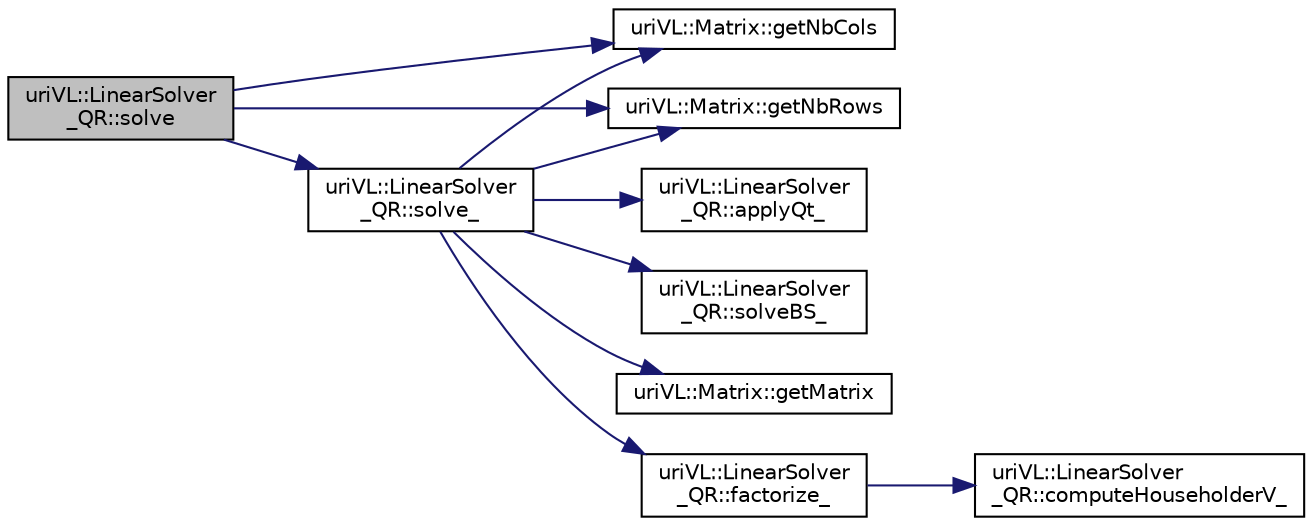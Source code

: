 digraph "uriVL::LinearSolver_QR::solve"
{
  edge [fontname="Helvetica",fontsize="10",labelfontname="Helvetica",labelfontsize="10"];
  node [fontname="Helvetica",fontsize="10",shape=record];
  rankdir="LR";
  Node1 [label="uriVL::LinearSolver\l_QR::solve",height=0.2,width=0.4,color="black", fillcolor="grey75", style="filled", fontcolor="black"];
  Node1 -> Node2 [color="midnightblue",fontsize="10",style="solid",fontname="Helvetica"];
  Node2 [label="uriVL::Matrix::getNbCols",height=0.2,width=0.4,color="black", fillcolor="white", style="filled",URL="$classuriVL_1_1Matrix.html#ad31ec31b060abc8b63e04d670acc1041",tooltip="This function returns a int corresponding to the number of columns in this "];
  Node1 -> Node3 [color="midnightblue",fontsize="10",style="solid",fontname="Helvetica"];
  Node3 [label="uriVL::Matrix::getNbRows",height=0.2,width=0.4,color="black", fillcolor="white", style="filled",URL="$classuriVL_1_1Matrix.html#a15c065f33d719d09ec6158dc46af09aa",tooltip="This function returns a int corresponding to the number of rows in this "];
  Node1 -> Node4 [color="midnightblue",fontsize="10",style="solid",fontname="Helvetica"];
  Node4 [label="uriVL::LinearSolver\l_QR::solve_",height=0.2,width=0.4,color="black", fillcolor="white", style="filled",URL="$classuriVL_1_1LinearSolver__QR.html#a9ff202569010c3caa4ed3a03336a66f6",tooltip="Solves an SLE for the matrix and right-side term received as parameters. "];
  Node4 -> Node3 [color="midnightblue",fontsize="10",style="solid",fontname="Helvetica"];
  Node4 -> Node2 [color="midnightblue",fontsize="10",style="solid",fontname="Helvetica"];
  Node4 -> Node5 [color="midnightblue",fontsize="10",style="solid",fontname="Helvetica"];
  Node5 [label="uriVL::Matrix::getMatrix",height=0.2,width=0.4,color="black", fillcolor="white", style="filled",URL="$classuriVL_1_1Matrix.html#a29c91cadbe9ad1e2ec93d51711348f77",tooltip="Returns a read-only pointer to the matrix data. "];
  Node4 -> Node6 [color="midnightblue",fontsize="10",style="solid",fontname="Helvetica"];
  Node6 [label="uriVL::LinearSolver\l_QR::factorize_",height=0.2,width=0.4,color="black", fillcolor="white", style="filled",URL="$classuriVL_1_1LinearSolver__QR.html#a7d0b2a800f1765f511f2e1b3fdb85328",tooltip="Computes the QR factorization of an SLE. "];
  Node6 -> Node7 [color="midnightblue",fontsize="10",style="solid",fontname="Helvetica"];
  Node7 [label="uriVL::LinearSolver\l_QR::computeHouseholderV_",height=0.2,width=0.4,color="black", fillcolor="white", style="filled",URL="$classuriVL_1_1LinearSolver__QR.html#a4e2db32ce003933f186a45e1e2527aaf",tooltip="Computes the Householder construction vector for a partial column of the matrix. "];
  Node4 -> Node8 [color="midnightblue",fontsize="10",style="solid",fontname="Helvetica"];
  Node8 [label="uriVL::LinearSolver\l_QR::applyQt_",height=0.2,width=0.4,color="black", fillcolor="white", style="filled",URL="$classuriVL_1_1LinearSolver__QR.html#ab1a38a2aea73019098121823d7359cfd",tooltip="Applies the Q matrix of a QR factorization (stored under the form of Householder V vectors) to the ri..."];
  Node4 -> Node9 [color="midnightblue",fontsize="10",style="solid",fontname="Helvetica"];
  Node9 [label="uriVL::LinearSolver\l_QR::solveBS_",height=0.2,width=0.4,color="black", fillcolor="white", style="filled",URL="$classuriVL_1_1LinearSolver__QR.html#a93e983a8fc5ca08ca0d9a0bdff0327a6",tooltip="Solves an SLE for the matrix and right-side term received as parameters. "];
}
